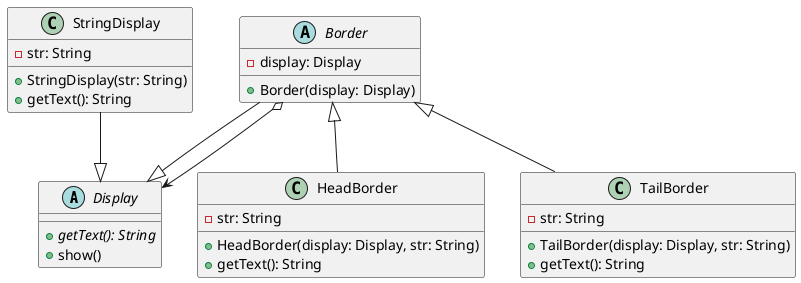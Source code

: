 @startuml

abstract class Display {
    {abstract} +getText(): String
    +show()
}

class StringDisplay {
    -str: String
    +StringDisplay(str: String)
    +getText(): String
}

abstract class Border {
    -display: Display
    +Border(display: Display)
}

class HeadBorder {
    -str: String
    +HeadBorder(display: Display, str: String)
    +getText(): String
}

class TailBorder {
    -str: String
    +TailBorder(display: Display, str: String)
    +getText(): String
}
StringDisplay --|>Display
Border --|>Display
Border o-->Display
Border <|-- HeadBorder
Border <|-- TailBorder


@enduml
